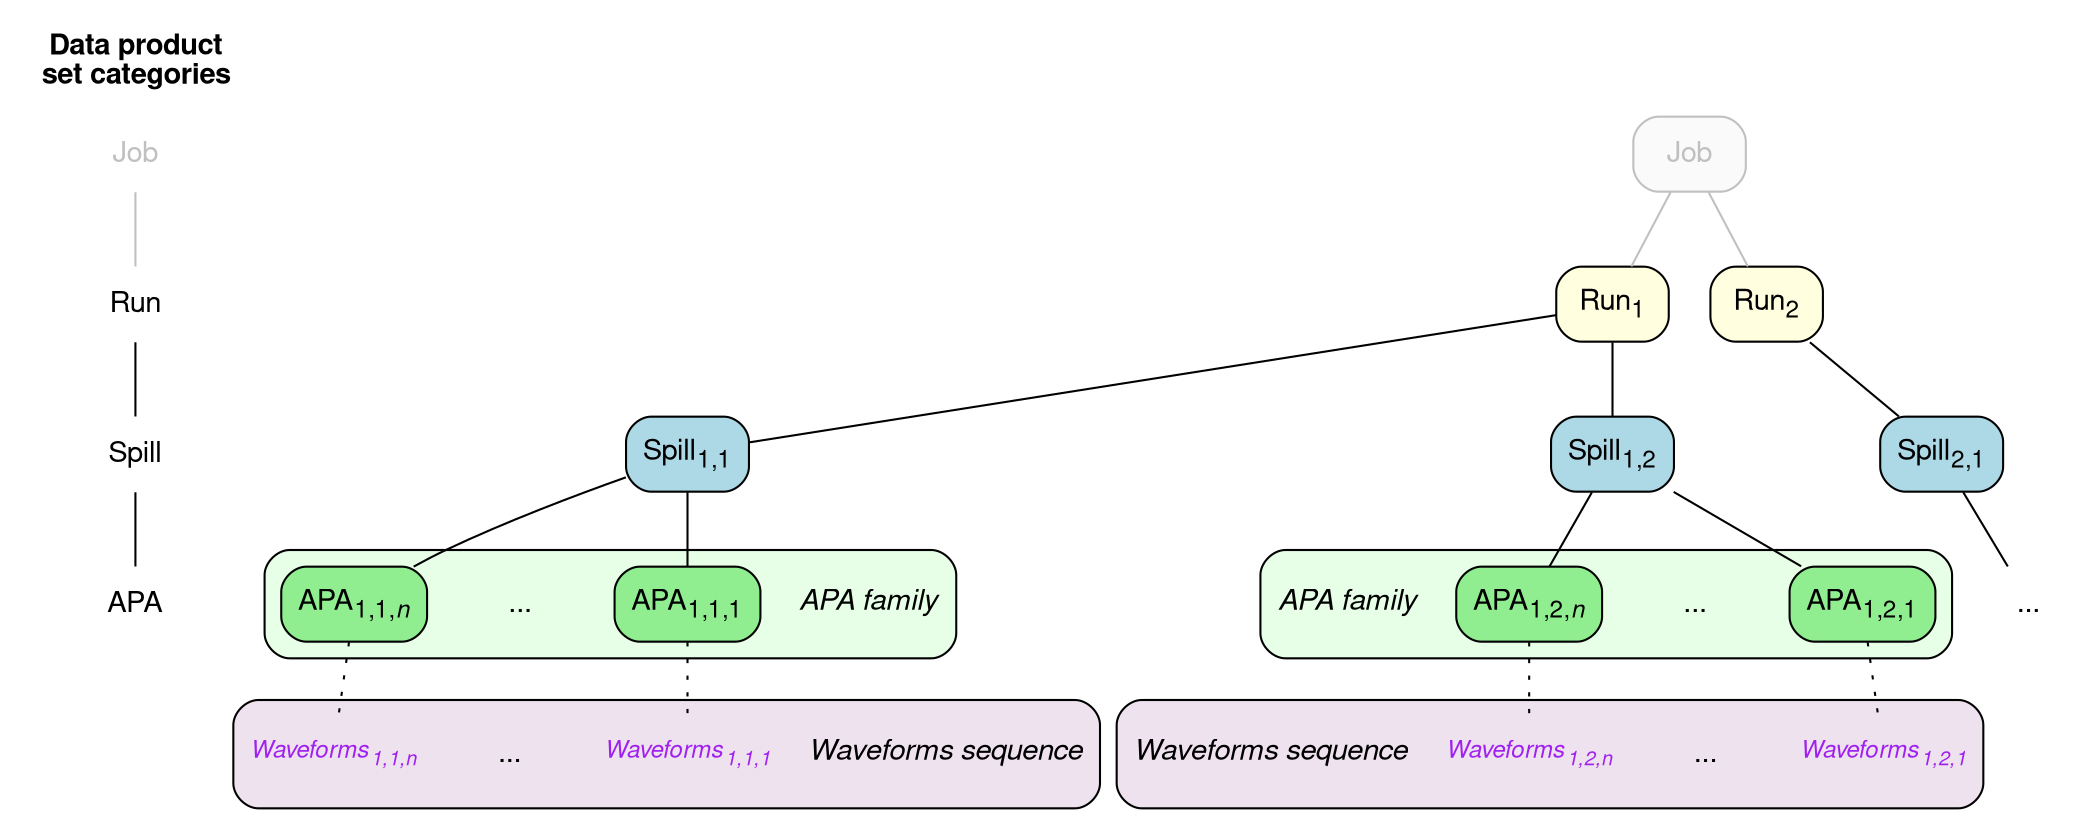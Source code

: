 digraph {

  fontname="Helvetica,Arial"
  node [shape="plaintext" fontname="Helvetica,Arial"]
  edge [arrowhead="none"]
  subgraph cluster_categories {
    label=<<b>Data product<br/>set categories</b>>
    color=none

    job_category [label=<Job> fontcolor="gray"]
    run_category [label=<Run>]
    spill_category [label=<Spill>]
    apa_category [label=<APA>]

    job_category -> run_category [color="gray"]
    run_category -> spill_category -> apa_category
  }

  node [shape="box" style="filled,rounded"]

  job [label=<Job> fillcolor="gray98" fontcolor="gray" color="gray"]
  run1 [label=<Run<sub>1</sub>> fillcolor="lightyellow"]
  run2 [label=<Run<sub>2</sub>> fillcolor="lightyellow"]
  spill1 [label=<Spill<sub>1,1</sub>> fillcolor="lightblue"]
  spill2 [label=<Spill<sub>1,2</sub>> fillcolor="lightblue"]
  spill3 [label=<Spill<sub>2,1</sub>> fillcolor="lightblue"]
  apa3 [label="..." shape="plaintext" margin=0 style="rounded"]

  job -> {run1 run2} [color=gray]
  run1 -> {spill1 spill2}
  run2 -> spill3
  spill3 -> apa3

  node [style="rounded,filled" fillcolor="lightgreen"]
  subgraph cluster_apa_family_1 {
     style="filled,rounded"
     fillcolor="#e6ffe6"

     family_label_1 [label=<<i>APA family</i>> shape="plaintext" margin=0 style="rounded"]
     apa11 [label=<APA<sub>1,1,1</sub>>]
     apa1Dots [label="..." shape="plaintext" margin=0 style="rounded"]
     apa1N [label=<APA<sub>1,1,<i>n</i></sub>>]
  }

  spill1 -> family_label_1 [style=invis]
  spill1 -> apa11
  spill1 -> apa1Dots [style=invis]
  spill1 -> apa1N

  subgraph cluster_apa_family_2 {
     style="filled,rounded"
     fillcolor="#e6ffe6"

     apa21 [label=<APA<sub>1,2,1</sub>>]
     apa2Dots [label="..." shape="plaintext" margin=0 style="rounded"]
     apa2N [label=<APA<sub>1,2,<i>n</i></sub>>]
     family_label_2 [label=<<i>APA family</i>> shape="plaintext" margin=0 style="rounded"]
  }

  spill2 -> apa21
  spill2 -> apa2Dots [style=invis]
  spill2 -> apa2N
  spill2 -> family_label_2 [style=invis]

  node [shape="plaintext" style="rounded" margin="0"]
  subgraph cluster_product_sequence_1 {
     style="filled,rounded"
     fillcolor="#eee2ee"

     sequence_label_1 [label=<<i>Waveforms sequence</i>> shape="plaintext" margin=0 style="rounded" fontname="Helvetica,Arial"]
     t11 [label=<<i>Waveforms<sub>1,1,1</sub></i>> fontsize=11.5 fontcolor="purple"]
     t1Dots [label="..." shape="plaintext" margin=0 style="rounded" fontname="Helvetica,Arial"]
     t1N [label=<<i>Waveforms<sub>1,1,n</sub></i>> fontsize=11.5 fontcolor="purple"]
  }

  edge [style=dotted]
  family_label_1 -> sequence_label_1 [style=invis]
  apa11 -> t11
  apa1Dots -> t1Dots [style=invis]
  apa1N -> t1N

  subgraph cluster_product_sequence_2 {
     style="filled,rounded"
     fillcolor="#eee2ee"

     sequence_label_2 [label=<<i>Waveforms sequence</i>> shape="plaintext" margin=0 style="rounded" fontname="Helvetica,Arial"]
     t21 [label=<<i>Waveforms<sub>1,2,1</sub></i>> fontsize=11.5 fontcolor="purple"]
     t2Dots [label="..." shape="plaintext" margin=0 style="rounded" fontname="Helvetica,Arial"]
     t2N [label=<<i>Waveforms<sub>1,2,n</sub></i>> fontsize=11.5 fontcolor="purple"]
  }

  family_label_2 -> sequence_label_2 [style=invis]
  apa21 -> t21
  apa2Dots -> t2Dots [style=invis]
  apa2N -> t2N
}
